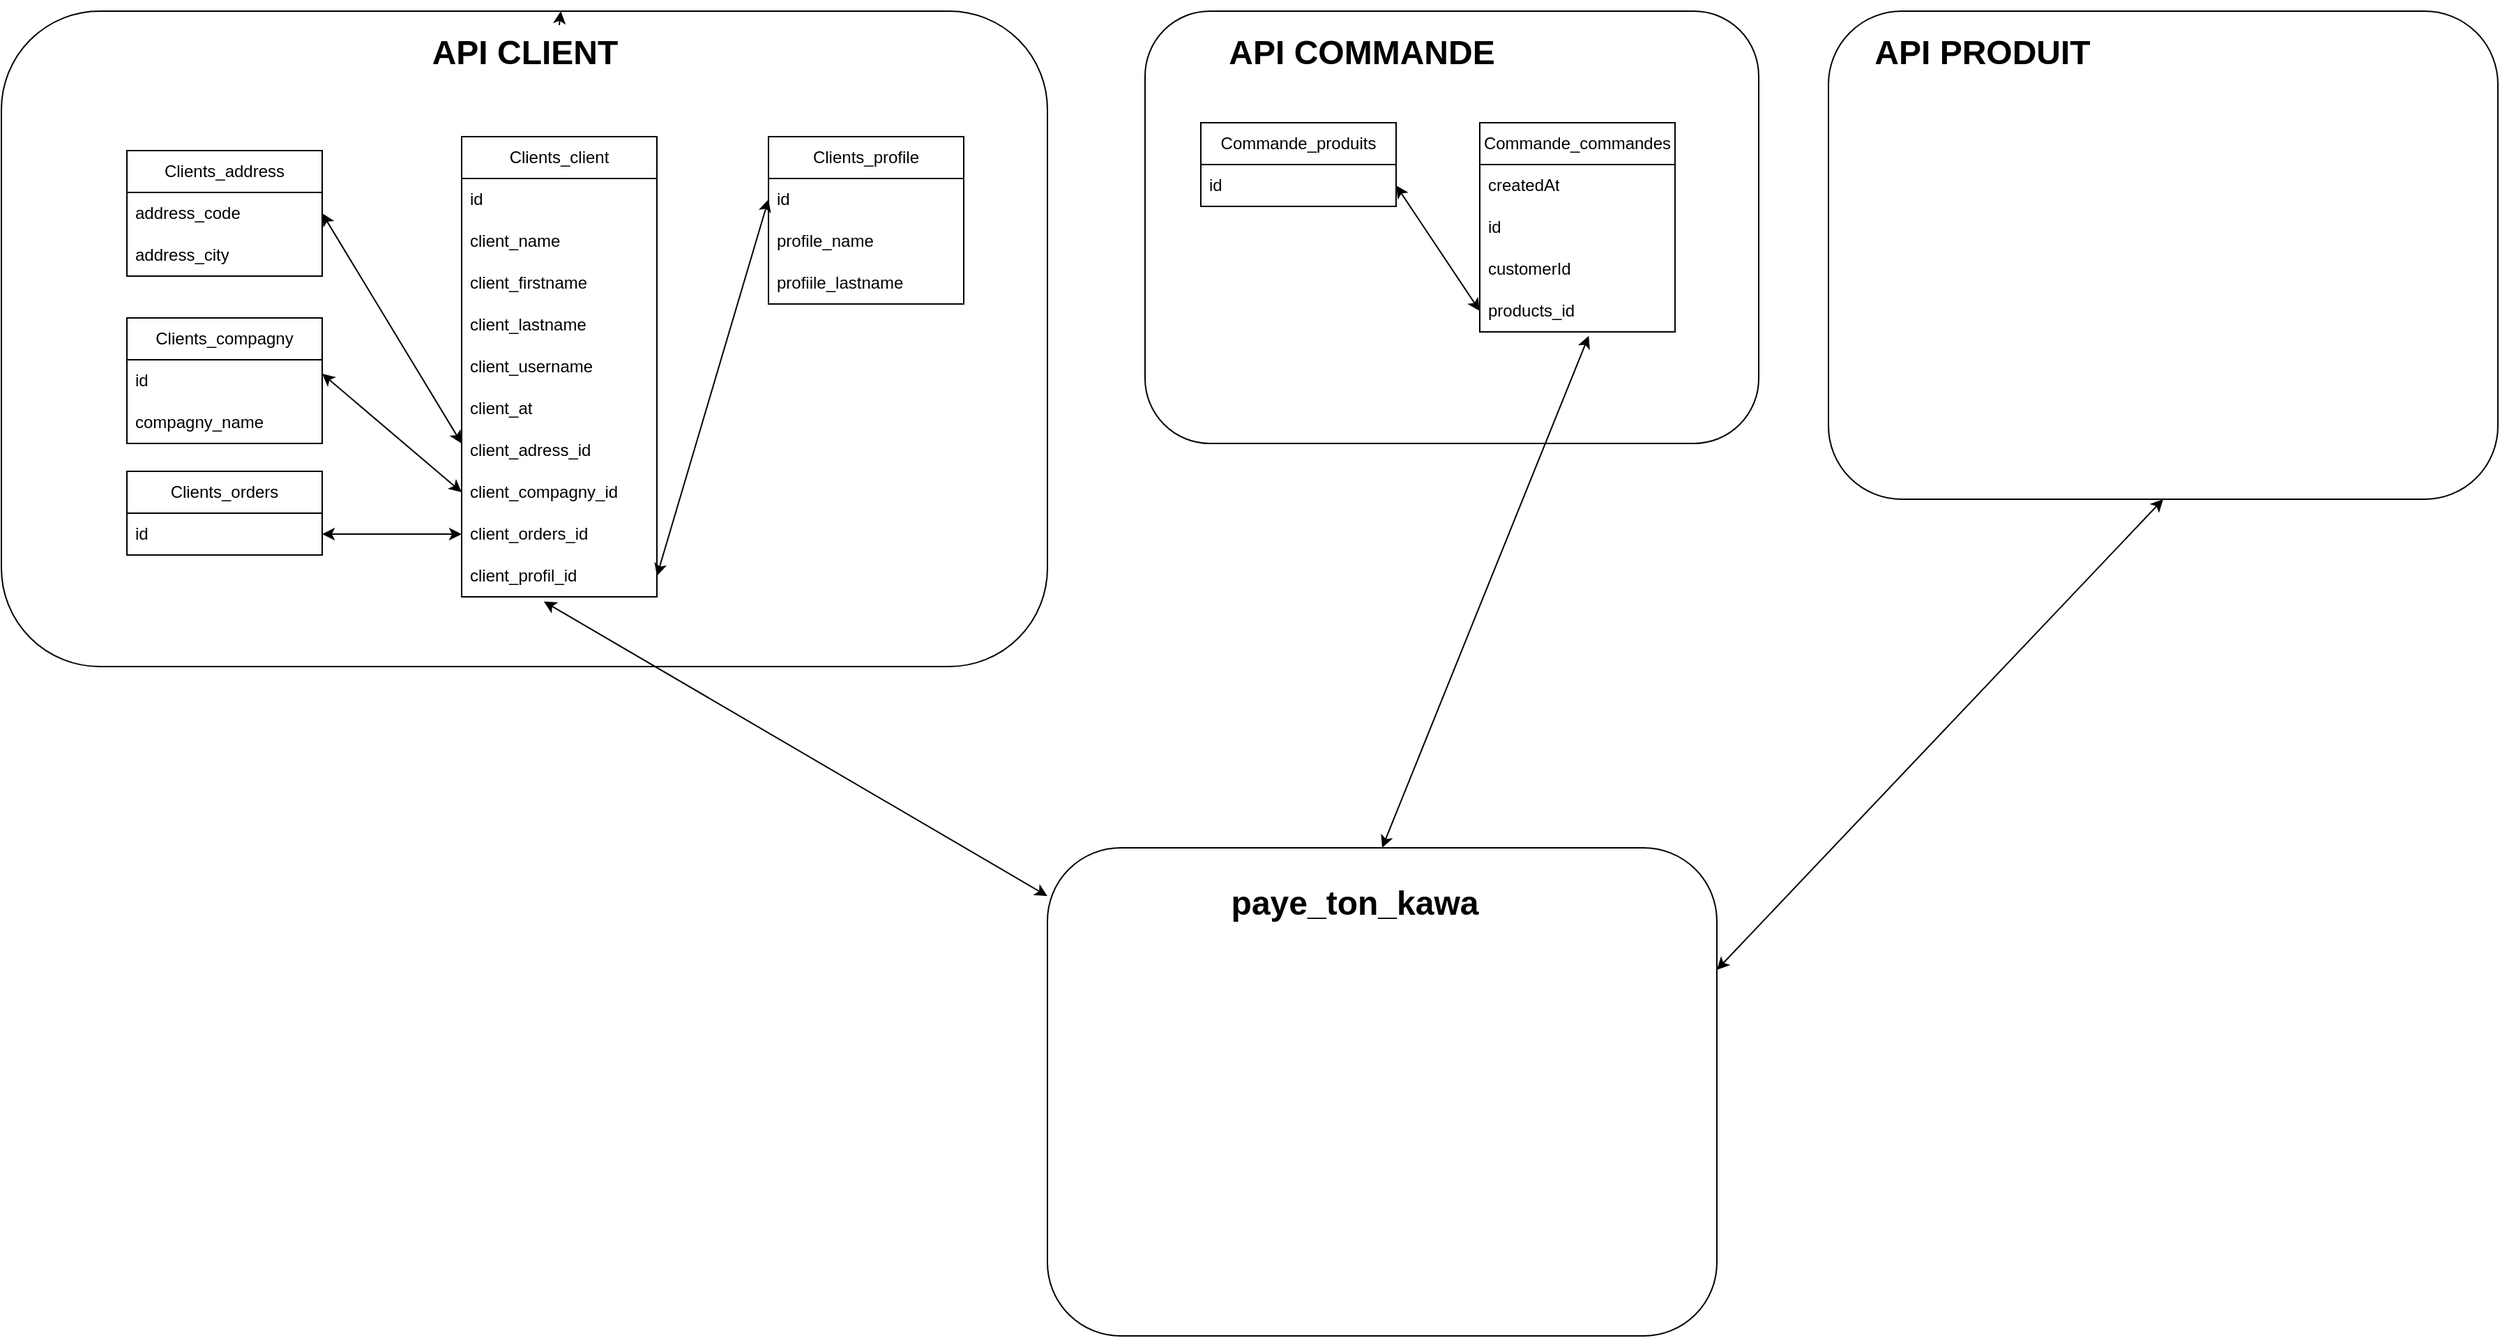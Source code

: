 <mxfile>
    <diagram id="OXZNbpl7pFXMGJdfOqL8" name="Page-1">
        <mxGraphModel dx="1733" dy="1871" grid="1" gridSize="10" guides="1" tooltips="1" connect="1" arrows="1" fold="1" page="1" pageScale="1" pageWidth="850" pageHeight="1100" math="0" shadow="0">
            <root>
                <mxCell id="0"/>
                <mxCell id="1" parent="0"/>
                <mxCell id="2" value="" style="rounded=1;whiteSpace=wrap;html=1;align=center;" vertex="1" parent="1">
                    <mxGeometry x="10" y="-190" width="750" height="470" as="geometry"/>
                </mxCell>
                <mxCell id="3" value="" style="rounded=1;whiteSpace=wrap;html=1;" vertex="1" parent="1">
                    <mxGeometry x="830" y="-190" width="440" height="310" as="geometry"/>
                </mxCell>
                <mxCell id="4" value="" style="rounded=1;whiteSpace=wrap;html=1;" vertex="1" parent="1">
                    <mxGeometry x="1320" y="-190" width="480" height="350" as="geometry"/>
                </mxCell>
                <mxCell id="12" style="edgeStyle=none;html=1;exitX=0.75;exitY=0;exitDx=0;exitDy=0;" edge="1" parent="1" source="5" target="2">
                    <mxGeometry relative="1" as="geometry"/>
                </mxCell>
                <mxCell id="5" value="API CLIENT" style="text;strokeColor=none;fillColor=none;html=1;fontSize=24;fontStyle=1;verticalAlign=middle;align=center;" vertex="1" parent="1">
                    <mxGeometry x="335" y="-180" width="100" height="40" as="geometry"/>
                </mxCell>
                <mxCell id="6" value="API COMMANDE" style="text;strokeColor=none;fillColor=none;html=1;fontSize=24;fontStyle=1;verticalAlign=middle;align=center;" vertex="1" parent="1">
                    <mxGeometry x="935" y="-180" width="100" height="40" as="geometry"/>
                </mxCell>
                <mxCell id="7" value="API PRODUIT" style="text;strokeColor=none;fillColor=none;html=1;fontSize=24;fontStyle=1;verticalAlign=middle;align=center;" vertex="1" parent="1">
                    <mxGeometry x="1380" y="-180" width="100" height="40" as="geometry"/>
                </mxCell>
                <mxCell id="8" value="Clients_address" style="swimlane;fontStyle=0;childLayout=stackLayout;horizontal=1;startSize=30;horizontalStack=0;resizeParent=1;resizeParentMax=0;resizeLast=0;collapsible=1;marginBottom=0;whiteSpace=wrap;html=1;" vertex="1" parent="1">
                    <mxGeometry x="100" y="-90" width="140" height="90" as="geometry"/>
                </mxCell>
                <mxCell id="9" value="address_code" style="text;strokeColor=none;fillColor=none;align=left;verticalAlign=middle;spacingLeft=4;spacingRight=4;overflow=hidden;points=[[0,0.5],[1,0.5]];portConstraint=eastwest;rotatable=0;whiteSpace=wrap;html=1;" vertex="1" parent="8">
                    <mxGeometry y="30" width="140" height="30" as="geometry"/>
                </mxCell>
                <mxCell id="10" value="address_city" style="text;strokeColor=none;fillColor=none;align=left;verticalAlign=middle;spacingLeft=4;spacingRight=4;overflow=hidden;points=[[0,0.5],[1,0.5]];portConstraint=eastwest;rotatable=0;whiteSpace=wrap;html=1;" vertex="1" parent="8">
                    <mxGeometry y="60" width="140" height="30" as="geometry"/>
                </mxCell>
                <mxCell id="23" value="Clients_client" style="swimlane;fontStyle=0;childLayout=stackLayout;horizontal=1;startSize=30;horizontalStack=0;resizeParent=1;resizeParentMax=0;resizeLast=0;collapsible=1;marginBottom=0;whiteSpace=wrap;html=1;" vertex="1" parent="1">
                    <mxGeometry x="340" y="-100" width="140" height="330" as="geometry"/>
                </mxCell>
                <mxCell id="24" value="id" style="text;strokeColor=none;fillColor=none;align=left;verticalAlign=middle;spacingLeft=4;spacingRight=4;overflow=hidden;points=[[0,0.5],[1,0.5]];portConstraint=eastwest;rotatable=0;whiteSpace=wrap;html=1;" vertex="1" parent="23">
                    <mxGeometry y="30" width="140" height="30" as="geometry"/>
                </mxCell>
                <mxCell id="26" value="client_name" style="text;strokeColor=none;fillColor=none;align=left;verticalAlign=middle;spacingLeft=4;spacingRight=4;overflow=hidden;points=[[0,0.5],[1,0.5]];portConstraint=eastwest;rotatable=0;whiteSpace=wrap;html=1;" vertex="1" parent="23">
                    <mxGeometry y="60" width="140" height="30" as="geometry"/>
                </mxCell>
                <mxCell id="27" value="client_firstname" style="text;strokeColor=none;fillColor=none;align=left;verticalAlign=middle;spacingLeft=4;spacingRight=4;overflow=hidden;points=[[0,0.5],[1,0.5]];portConstraint=eastwest;rotatable=0;whiteSpace=wrap;html=1;" vertex="1" parent="23">
                    <mxGeometry y="90" width="140" height="30" as="geometry"/>
                </mxCell>
                <mxCell id="28" value="client_lastname" style="text;strokeColor=none;fillColor=none;align=left;verticalAlign=middle;spacingLeft=4;spacingRight=4;overflow=hidden;points=[[0,0.5],[1,0.5]];portConstraint=eastwest;rotatable=0;whiteSpace=wrap;html=1;" vertex="1" parent="23">
                    <mxGeometry y="120" width="140" height="30" as="geometry"/>
                </mxCell>
                <mxCell id="29" value="client_username" style="text;strokeColor=none;fillColor=none;align=left;verticalAlign=middle;spacingLeft=4;spacingRight=4;overflow=hidden;points=[[0,0.5],[1,0.5]];portConstraint=eastwest;rotatable=0;whiteSpace=wrap;html=1;" vertex="1" parent="23">
                    <mxGeometry y="150" width="140" height="30" as="geometry"/>
                </mxCell>
                <mxCell id="30" value="client_at" style="text;strokeColor=none;fillColor=none;align=left;verticalAlign=middle;spacingLeft=4;spacingRight=4;overflow=hidden;points=[[0,0.5],[1,0.5]];portConstraint=eastwest;rotatable=0;whiteSpace=wrap;html=1;" vertex="1" parent="23">
                    <mxGeometry y="180" width="140" height="30" as="geometry"/>
                </mxCell>
                <mxCell id="31" value="client_adress_id" style="text;strokeColor=none;fillColor=none;align=left;verticalAlign=middle;spacingLeft=4;spacingRight=4;overflow=hidden;points=[[0,0.5],[1,0.5]];portConstraint=eastwest;rotatable=0;whiteSpace=wrap;html=1;" vertex="1" parent="23">
                    <mxGeometry y="210" width="140" height="30" as="geometry"/>
                </mxCell>
                <mxCell id="68" value="" style="endArrow=classic;startArrow=classic;html=1;exitX=1;exitY=0.5;exitDx=0;exitDy=0;" edge="1" parent="23" source="9">
                    <mxGeometry width="50" height="50" relative="1" as="geometry">
                        <mxPoint x="-50" y="270" as="sourcePoint"/>
                        <mxPoint y="220" as="targetPoint"/>
                    </mxGeometry>
                </mxCell>
                <mxCell id="25" value="client_compagny_id" style="text;strokeColor=none;fillColor=none;align=left;verticalAlign=middle;spacingLeft=4;spacingRight=4;overflow=hidden;points=[[0,0.5],[1,0.5]];portConstraint=eastwest;rotatable=0;whiteSpace=wrap;html=1;" vertex="1" parent="23">
                    <mxGeometry y="240" width="140" height="30" as="geometry"/>
                </mxCell>
                <mxCell id="32" value="client_orders_id" style="text;strokeColor=none;fillColor=none;align=left;verticalAlign=middle;spacingLeft=4;spacingRight=4;overflow=hidden;points=[[0,0.5],[1,0.5]];portConstraint=eastwest;rotatable=0;whiteSpace=wrap;html=1;" vertex="1" parent="23">
                    <mxGeometry y="270" width="140" height="30" as="geometry"/>
                </mxCell>
                <mxCell id="34" value="client_profil_id" style="text;strokeColor=none;fillColor=none;align=left;verticalAlign=middle;spacingLeft=4;spacingRight=4;overflow=hidden;points=[[0,0.5],[1,0.5]];portConstraint=eastwest;rotatable=0;whiteSpace=wrap;html=1;" vertex="1" parent="23">
                    <mxGeometry y="300" width="140" height="30" as="geometry"/>
                </mxCell>
                <mxCell id="35" value="Clients_compagny" style="swimlane;fontStyle=0;childLayout=stackLayout;horizontal=1;startSize=30;horizontalStack=0;resizeParent=1;resizeParentMax=0;resizeLast=0;collapsible=1;marginBottom=0;whiteSpace=wrap;html=1;" vertex="1" parent="1">
                    <mxGeometry x="100" y="30" width="140" height="90" as="geometry"/>
                </mxCell>
                <mxCell id="36" value="id" style="text;strokeColor=none;fillColor=none;align=left;verticalAlign=middle;spacingLeft=4;spacingRight=4;overflow=hidden;points=[[0,0.5],[1,0.5]];portConstraint=eastwest;rotatable=0;whiteSpace=wrap;html=1;" vertex="1" parent="35">
                    <mxGeometry y="30" width="140" height="30" as="geometry"/>
                </mxCell>
                <mxCell id="37" value="compagny_name" style="text;strokeColor=none;fillColor=none;align=left;verticalAlign=middle;spacingLeft=4;spacingRight=4;overflow=hidden;points=[[0,0.5],[1,0.5]];portConstraint=eastwest;rotatable=0;whiteSpace=wrap;html=1;" vertex="1" parent="35">
                    <mxGeometry y="60" width="140" height="30" as="geometry"/>
                </mxCell>
                <mxCell id="46" value="Clients_orders" style="swimlane;fontStyle=0;childLayout=stackLayout;horizontal=1;startSize=30;horizontalStack=0;resizeParent=1;resizeParentMax=0;resizeLast=0;collapsible=1;marginBottom=0;whiteSpace=wrap;html=1;" vertex="1" parent="1">
                    <mxGeometry x="100" y="140" width="140" height="60" as="geometry"/>
                </mxCell>
                <mxCell id="47" value="id" style="text;strokeColor=none;fillColor=none;align=left;verticalAlign=middle;spacingLeft=4;spacingRight=4;overflow=hidden;points=[[0,0.5],[1,0.5]];portConstraint=eastwest;rotatable=0;whiteSpace=wrap;html=1;" vertex="1" parent="46">
                    <mxGeometry y="30" width="140" height="30" as="geometry"/>
                </mxCell>
                <mxCell id="57" value="Clients_profile" style="swimlane;fontStyle=0;childLayout=stackLayout;horizontal=1;startSize=30;horizontalStack=0;resizeParent=1;resizeParentMax=0;resizeLast=0;collapsible=1;marginBottom=0;whiteSpace=wrap;html=1;" vertex="1" parent="1">
                    <mxGeometry x="560" y="-100" width="140" height="120" as="geometry"/>
                </mxCell>
                <mxCell id="58" value="id" style="text;strokeColor=none;fillColor=none;align=left;verticalAlign=middle;spacingLeft=4;spacingRight=4;overflow=hidden;points=[[0,0.5],[1,0.5]];portConstraint=eastwest;rotatable=0;whiteSpace=wrap;html=1;" vertex="1" parent="57">
                    <mxGeometry y="30" width="140" height="30" as="geometry"/>
                </mxCell>
                <mxCell id="59" value="profile_name" style="text;strokeColor=none;fillColor=none;align=left;verticalAlign=middle;spacingLeft=4;spacingRight=4;overflow=hidden;points=[[0,0.5],[1,0.5]];portConstraint=eastwest;rotatable=0;whiteSpace=wrap;html=1;" vertex="1" parent="57">
                    <mxGeometry y="60" width="140" height="30" as="geometry"/>
                </mxCell>
                <mxCell id="61" value="profiile_lastname" style="text;strokeColor=none;fillColor=none;align=left;verticalAlign=middle;spacingLeft=4;spacingRight=4;overflow=hidden;points=[[0,0.5],[1,0.5]];portConstraint=eastwest;rotatable=0;whiteSpace=wrap;html=1;" vertex="1" parent="57">
                    <mxGeometry y="90" width="140" height="30" as="geometry"/>
                </mxCell>
                <mxCell id="69" value="" style="endArrow=classic;startArrow=classic;html=1;exitX=1;exitY=0.5;exitDx=0;exitDy=0;entryX=0;entryY=0.5;entryDx=0;entryDy=0;" edge="1" parent="1" target="25">
                    <mxGeometry width="50" height="50" relative="1" as="geometry">
                        <mxPoint x="240" y="70.0" as="sourcePoint"/>
                        <mxPoint x="340" y="235.0" as="targetPoint"/>
                    </mxGeometry>
                </mxCell>
                <mxCell id="70" value="" style="endArrow=classic;startArrow=classic;html=1;exitX=1;exitY=0.75;exitDx=0;exitDy=0;entryX=0;entryY=0.5;entryDx=0;entryDy=0;" edge="1" parent="1" source="46" target="32">
                    <mxGeometry width="50" height="50" relative="1" as="geometry">
                        <mxPoint x="250" y="80.0" as="sourcePoint"/>
                        <mxPoint x="350" y="165.0" as="targetPoint"/>
                    </mxGeometry>
                </mxCell>
                <mxCell id="71" value="" style="endArrow=classic;startArrow=classic;html=1;exitX=1;exitY=0.5;exitDx=0;exitDy=0;entryX=0;entryY=0.5;entryDx=0;entryDy=0;" edge="1" parent="1" source="34" target="58">
                    <mxGeometry width="50" height="50" relative="1" as="geometry">
                        <mxPoint x="250" y="195.0" as="sourcePoint"/>
                        <mxPoint x="350" y="195.0" as="targetPoint"/>
                    </mxGeometry>
                </mxCell>
                <mxCell id="72" value="Commande_commandes" style="swimlane;fontStyle=0;childLayout=stackLayout;horizontal=1;startSize=30;horizontalStack=0;resizeParent=1;resizeParentMax=0;resizeLast=0;collapsible=1;marginBottom=0;whiteSpace=wrap;html=1;" vertex="1" parent="1">
                    <mxGeometry x="1070" y="-110" width="140" height="150" as="geometry"/>
                </mxCell>
                <mxCell id="73" value="createdAt" style="text;strokeColor=none;fillColor=none;align=left;verticalAlign=middle;spacingLeft=4;spacingRight=4;overflow=hidden;points=[[0,0.5],[1,0.5]];portConstraint=eastwest;rotatable=0;whiteSpace=wrap;html=1;" vertex="1" parent="72">
                    <mxGeometry y="30" width="140" height="30" as="geometry"/>
                </mxCell>
                <mxCell id="74" value="id" style="text;strokeColor=none;fillColor=none;align=left;verticalAlign=middle;spacingLeft=4;spacingRight=4;overflow=hidden;points=[[0,0.5],[1,0.5]];portConstraint=eastwest;rotatable=0;whiteSpace=wrap;html=1;" vertex="1" parent="72">
                    <mxGeometry y="60" width="140" height="30" as="geometry"/>
                </mxCell>
                <mxCell id="75" value="customerId" style="text;strokeColor=none;fillColor=none;align=left;verticalAlign=middle;spacingLeft=4;spacingRight=4;overflow=hidden;points=[[0,0.5],[1,0.5]];portConstraint=eastwest;rotatable=0;whiteSpace=wrap;html=1;" vertex="1" parent="72">
                    <mxGeometry y="90" width="140" height="30" as="geometry"/>
                </mxCell>
                <mxCell id="76" value="products_id" style="text;strokeColor=none;fillColor=none;align=left;verticalAlign=middle;spacingLeft=4;spacingRight=4;overflow=hidden;points=[[0,0.5],[1,0.5]];portConstraint=eastwest;rotatable=0;whiteSpace=wrap;html=1;" vertex="1" parent="72">
                    <mxGeometry y="120" width="140" height="30" as="geometry"/>
                </mxCell>
                <mxCell id="84" value="Commande_produits" style="swimlane;fontStyle=0;childLayout=stackLayout;horizontal=1;startSize=30;horizontalStack=0;resizeParent=1;resizeParentMax=0;resizeLast=0;collapsible=1;marginBottom=0;whiteSpace=wrap;html=1;" vertex="1" parent="1">
                    <mxGeometry x="870" y="-110" width="140" height="60" as="geometry"/>
                </mxCell>
                <mxCell id="86" value="id" style="text;strokeColor=none;fillColor=none;align=left;verticalAlign=middle;spacingLeft=4;spacingRight=4;overflow=hidden;points=[[0,0.5],[1,0.5]];portConstraint=eastwest;rotatable=0;whiteSpace=wrap;html=1;" vertex="1" parent="84">
                    <mxGeometry y="30" width="140" height="30" as="geometry"/>
                </mxCell>
                <mxCell id="89" value="" style="endArrow=classic;startArrow=classic;html=1;entryX=1;entryY=0.5;entryDx=0;entryDy=0;exitX=0;exitY=0.5;exitDx=0;exitDy=0;" edge="1" parent="1" source="76" target="86">
                    <mxGeometry width="50" height="50" relative="1" as="geometry">
                        <mxPoint x="1260" y="-50" as="sourcePoint"/>
                        <mxPoint x="1310" y="-100" as="targetPoint"/>
                    </mxGeometry>
                </mxCell>
                <mxCell id="90" value="" style="rounded=1;whiteSpace=wrap;html=1;" vertex="1" parent="1">
                    <mxGeometry x="760" y="410" width="480" height="350" as="geometry"/>
                </mxCell>
                <mxCell id="91" value="paye_ton_kawa" style="text;strokeColor=none;fillColor=none;html=1;fontSize=24;fontStyle=1;verticalAlign=middle;align=center;" vertex="1" parent="1">
                    <mxGeometry x="930" y="430" width="100" height="40" as="geometry"/>
                </mxCell>
                <mxCell id="92" value="" style="endArrow=classic;startArrow=classic;html=1;exitX=0.421;exitY=1.112;exitDx=0;exitDy=0;exitPerimeter=0;" edge="1" parent="1" source="34" target="90">
                    <mxGeometry width="50" height="50" relative="1" as="geometry">
                        <mxPoint x="490" y="225" as="sourcePoint"/>
                        <mxPoint x="570" y="-45" as="targetPoint"/>
                    </mxGeometry>
                </mxCell>
                <mxCell id="93" value="" style="endArrow=classic;startArrow=classic;html=1;exitX=0.558;exitY=1.094;exitDx=0;exitDy=0;exitPerimeter=0;entryX=0.5;entryY=0;entryDx=0;entryDy=0;" edge="1" parent="1" source="76" target="90">
                    <mxGeometry width="50" height="50" relative="1" as="geometry">
                        <mxPoint x="408.94" y="243.36" as="sourcePoint"/>
                        <mxPoint x="770" y="454.592" as="targetPoint"/>
                    </mxGeometry>
                </mxCell>
                <mxCell id="94" value="" style="endArrow=classic;startArrow=classic;html=1;exitX=0.5;exitY=1;exitDx=0;exitDy=0;entryX=1;entryY=0.25;entryDx=0;entryDy=0;" edge="1" parent="1" source="4" target="90">
                    <mxGeometry width="50" height="50" relative="1" as="geometry">
                        <mxPoint x="1158.12" y="52.82" as="sourcePoint"/>
                        <mxPoint x="1250" y="430" as="targetPoint"/>
                    </mxGeometry>
                </mxCell>
            </root>
        </mxGraphModel>
    </diagram>
</mxfile>